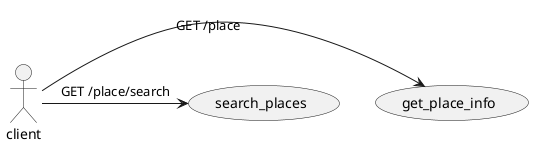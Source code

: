 @startuml

actor client

client -> (get_place_info): GET /place

client -> (search_places): GET /place/search

@enduml